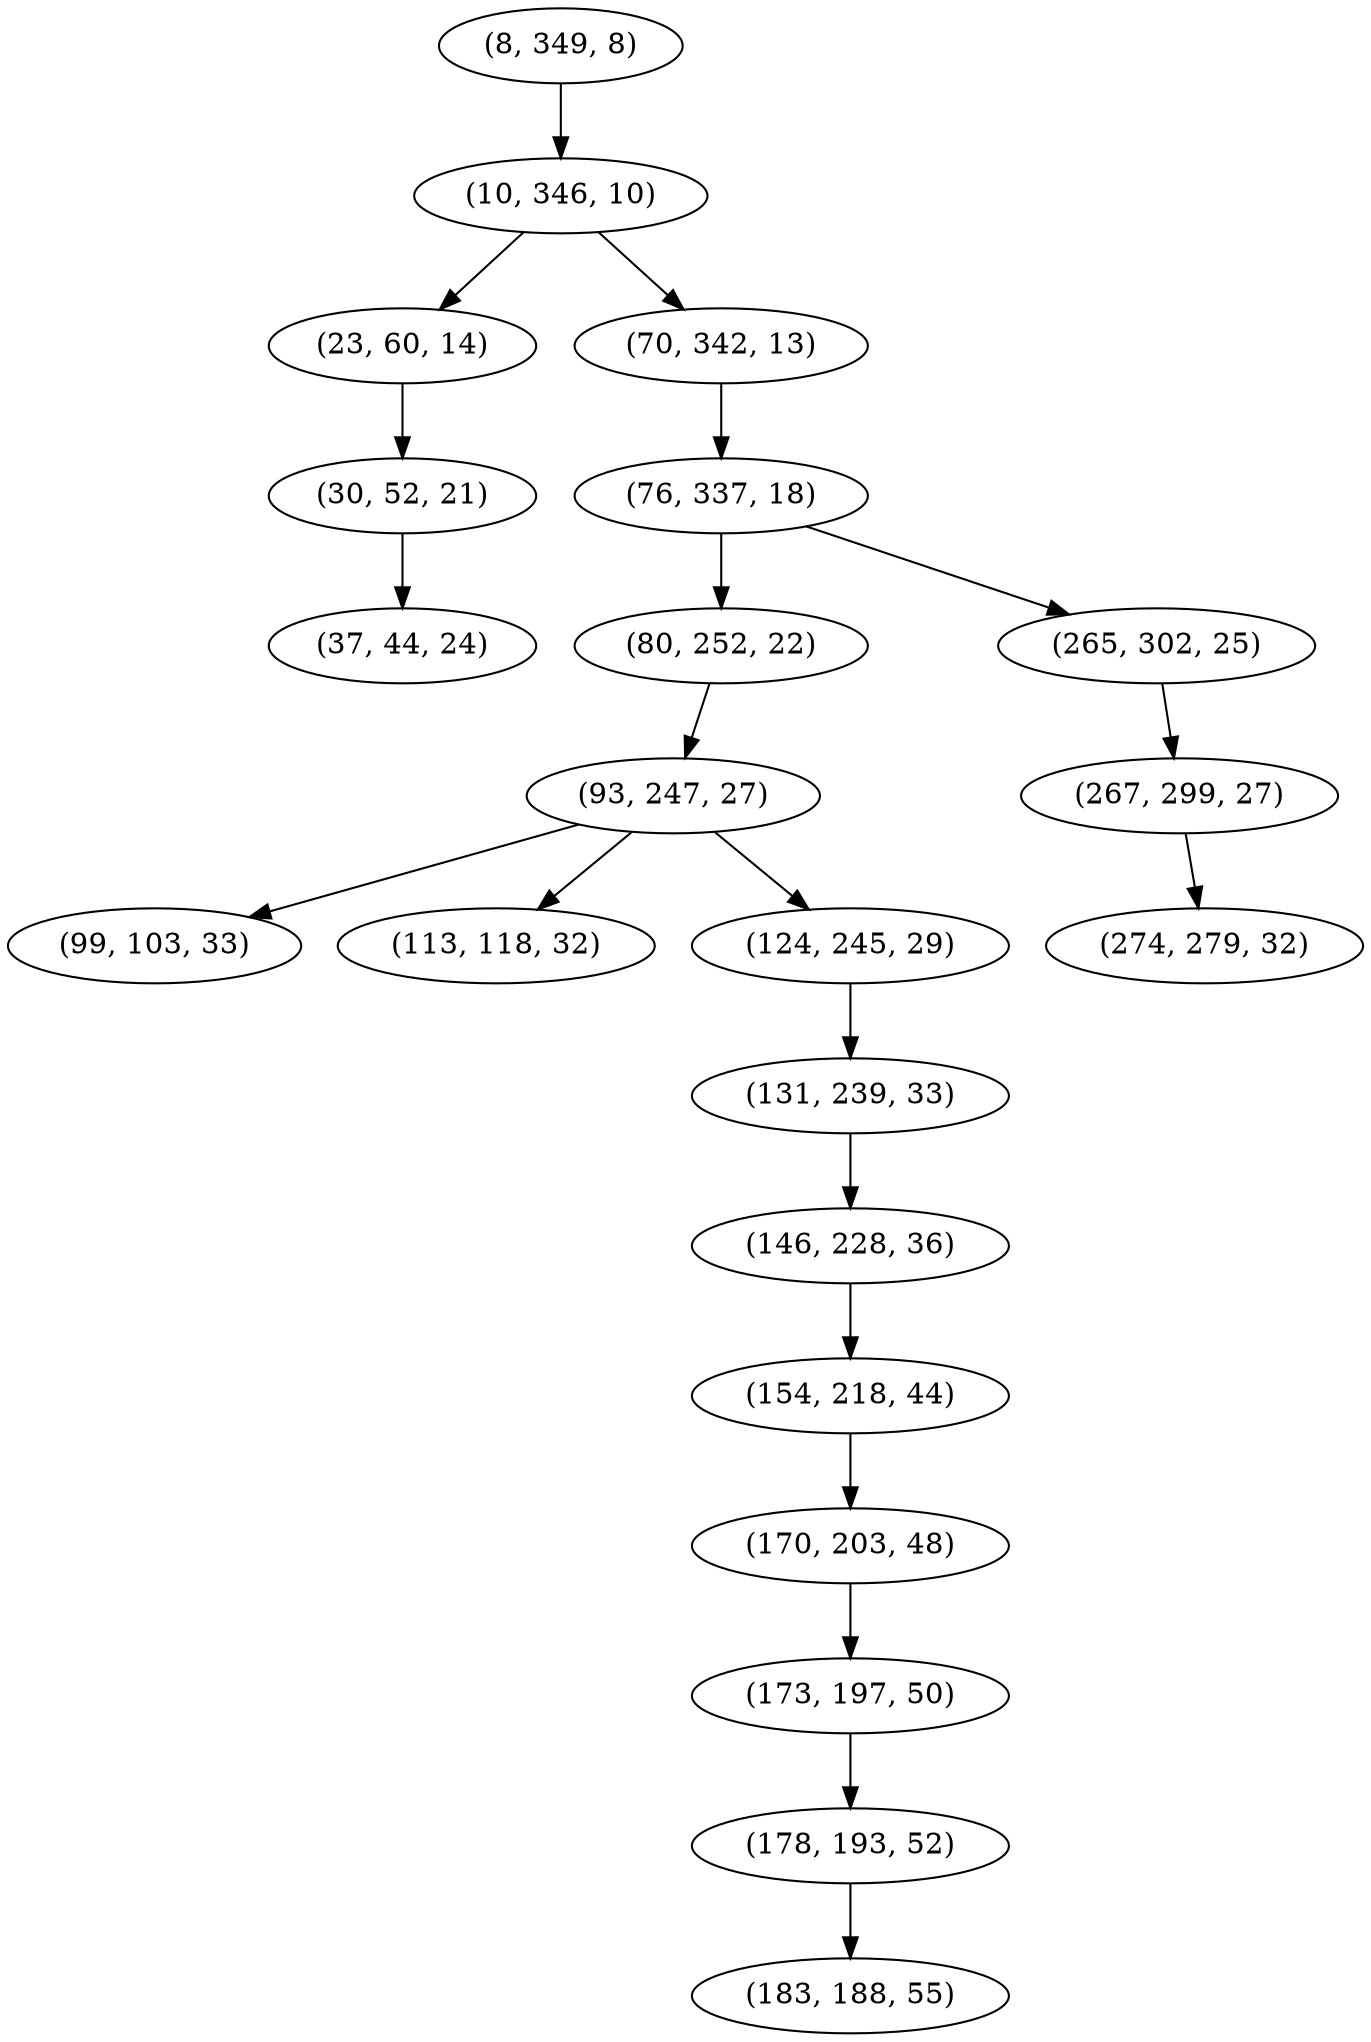 digraph tree {
    "(8, 349, 8)";
    "(10, 346, 10)";
    "(23, 60, 14)";
    "(30, 52, 21)";
    "(37, 44, 24)";
    "(70, 342, 13)";
    "(76, 337, 18)";
    "(80, 252, 22)";
    "(93, 247, 27)";
    "(99, 103, 33)";
    "(113, 118, 32)";
    "(124, 245, 29)";
    "(131, 239, 33)";
    "(146, 228, 36)";
    "(154, 218, 44)";
    "(170, 203, 48)";
    "(173, 197, 50)";
    "(178, 193, 52)";
    "(183, 188, 55)";
    "(265, 302, 25)";
    "(267, 299, 27)";
    "(274, 279, 32)";
    "(8, 349, 8)" -> "(10, 346, 10)";
    "(10, 346, 10)" -> "(23, 60, 14)";
    "(10, 346, 10)" -> "(70, 342, 13)";
    "(23, 60, 14)" -> "(30, 52, 21)";
    "(30, 52, 21)" -> "(37, 44, 24)";
    "(70, 342, 13)" -> "(76, 337, 18)";
    "(76, 337, 18)" -> "(80, 252, 22)";
    "(76, 337, 18)" -> "(265, 302, 25)";
    "(80, 252, 22)" -> "(93, 247, 27)";
    "(93, 247, 27)" -> "(99, 103, 33)";
    "(93, 247, 27)" -> "(113, 118, 32)";
    "(93, 247, 27)" -> "(124, 245, 29)";
    "(124, 245, 29)" -> "(131, 239, 33)";
    "(131, 239, 33)" -> "(146, 228, 36)";
    "(146, 228, 36)" -> "(154, 218, 44)";
    "(154, 218, 44)" -> "(170, 203, 48)";
    "(170, 203, 48)" -> "(173, 197, 50)";
    "(173, 197, 50)" -> "(178, 193, 52)";
    "(178, 193, 52)" -> "(183, 188, 55)";
    "(265, 302, 25)" -> "(267, 299, 27)";
    "(267, 299, 27)" -> "(274, 279, 32)";
}
